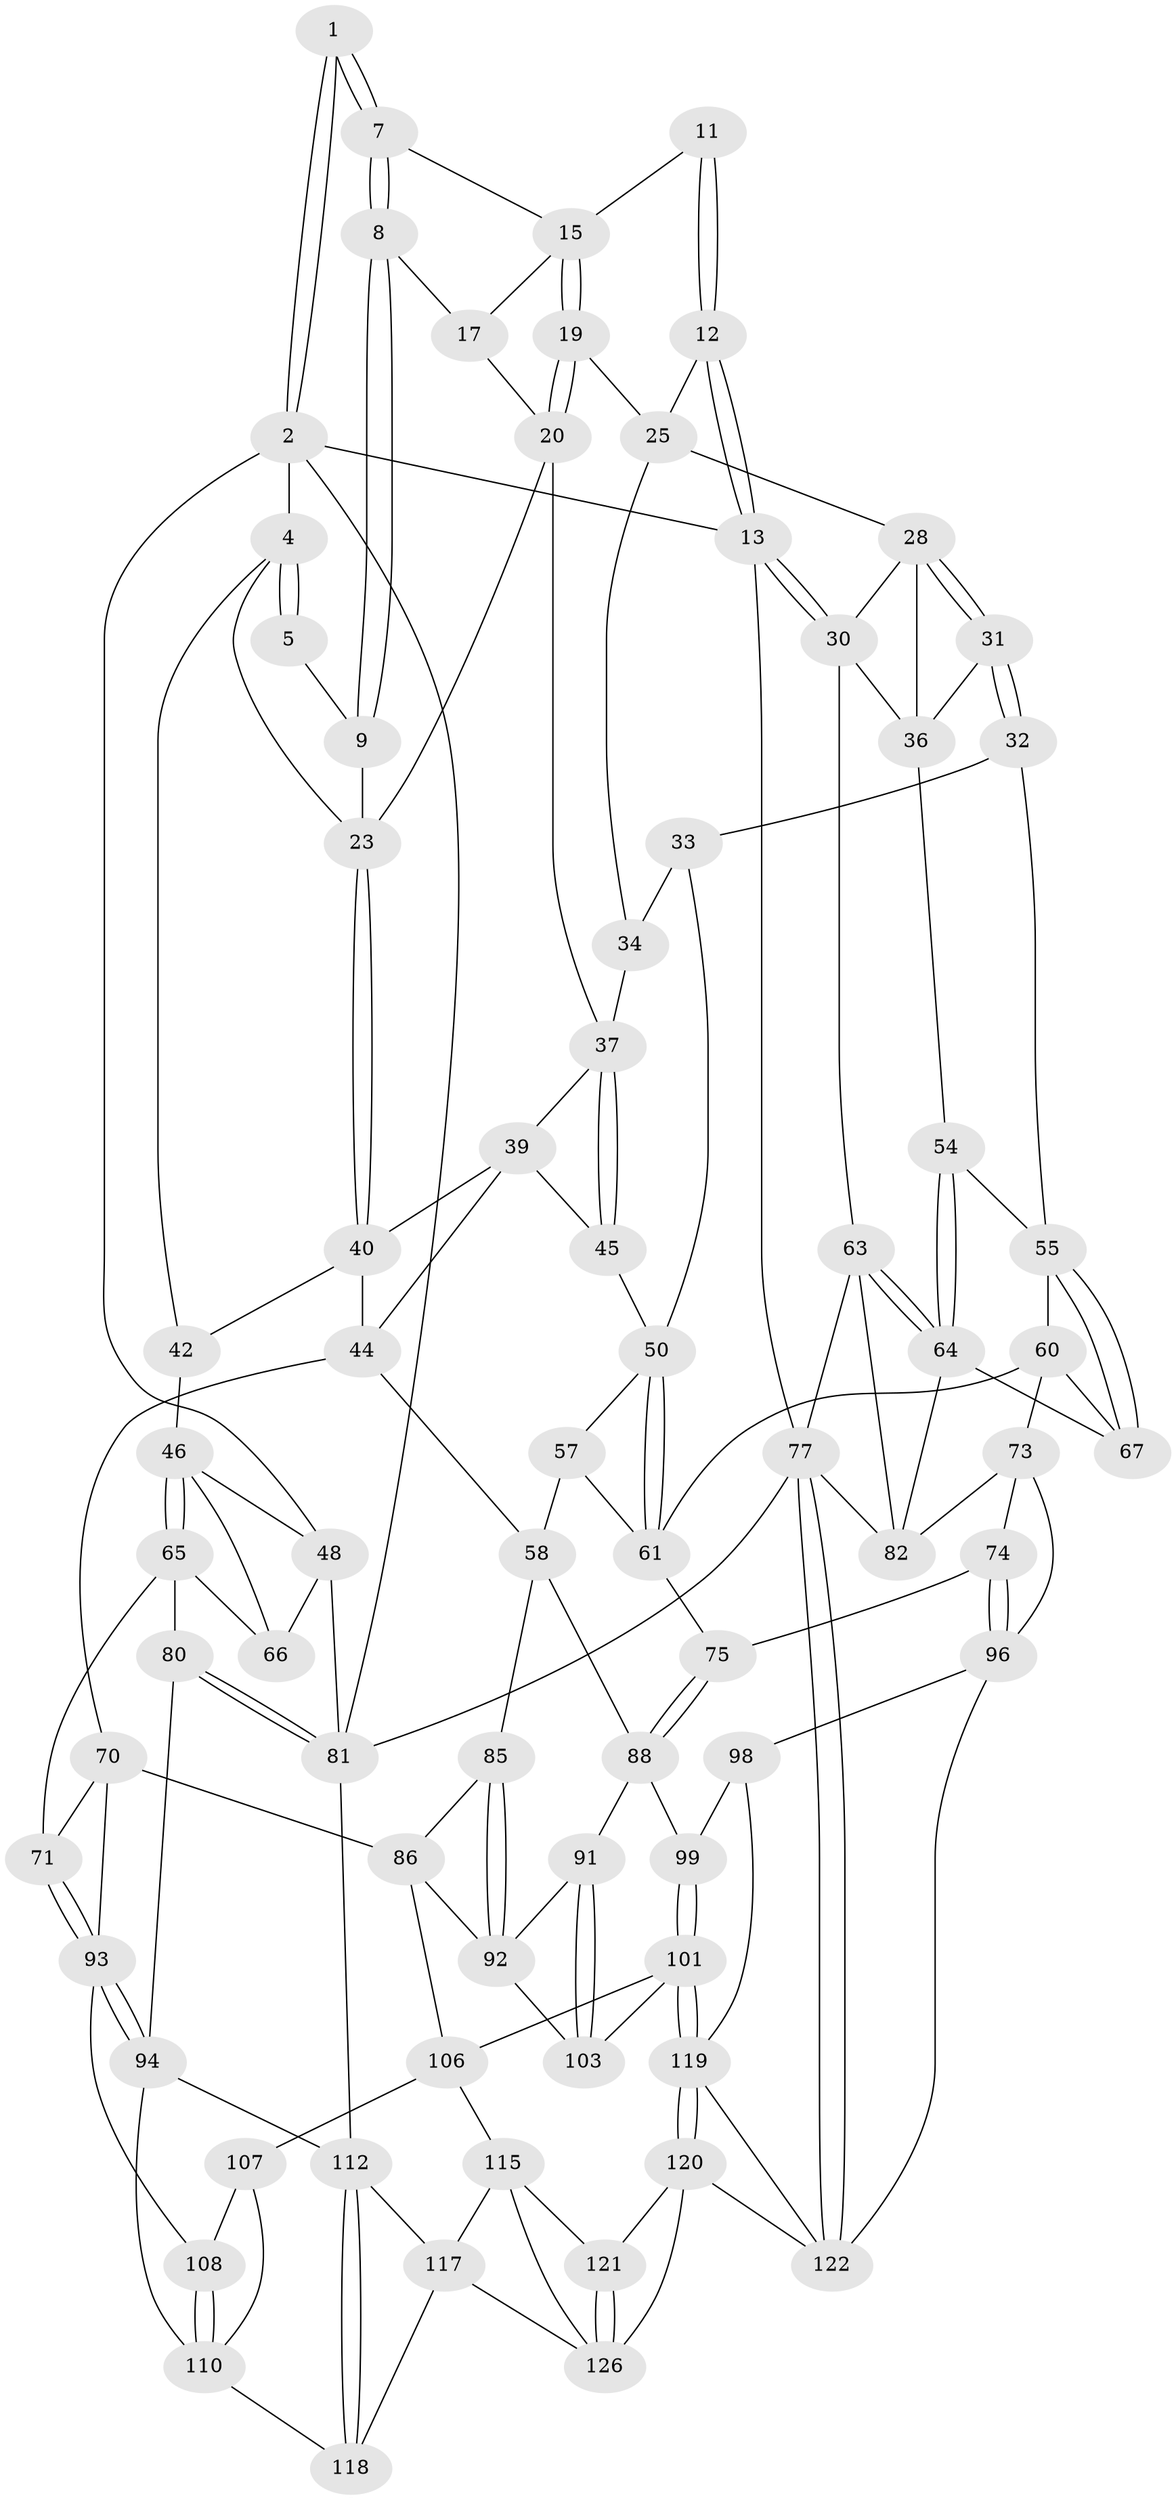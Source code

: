 // Generated by graph-tools (version 1.1) at 2025/52/02/27/25 19:52:42]
// undirected, 77 vertices, 171 edges
graph export_dot {
graph [start="1"]
  node [color=gray90,style=filled];
  1 [pos="+0.08809578955719433+0"];
  2 [pos="+0+0",super="+3"];
  4 [pos="+0.012355513433943586+0.17839497542881255",super="+27"];
  5 [pos="+0.05332270079213462+0.11301095451214588",super="+6"];
  7 [pos="+0.2459335180272057+0",super="+14"];
  8 [pos="+0.2563640939907037+0",super="+18"];
  9 [pos="+0.21423677768208177+0.07389491124336399",super="+10"];
  11 [pos="+0.5379348808652225+0"];
  12 [pos="+0.7359985283656016+0"];
  13 [pos="+1+0"];
  15 [pos="+0.462584362936913+0.04222386945372748",super="+16"];
  17 [pos="+0.3950368340670083+0.04251481997675809",super="+22"];
  19 [pos="+0.46608429563347825+0.12470520049304953"];
  20 [pos="+0.42212873892816305+0.1490475796571082",super="+21"];
  23 [pos="+0.26074420223419636+0.161415876482308",super="+24"];
  25 [pos="+0.742723687870514+0",super="+26"];
  28 [pos="+0.7572416062904822+0",super="+29"];
  30 [pos="+1+0.0016574252723312991",super="+52"];
  31 [pos="+0.8192097893512941+0.2155153944604846"];
  32 [pos="+0.8076139793331968+0.22713706212230123"];
  33 [pos="+0.8052504660735367+0.2283900446032539",super="+49"];
  34 [pos="+0.5821236673242057+0.2603044512396477",super="+35"];
  36 [pos="+0.8950115483628339+0.23696707510897846",super="+53"];
  37 [pos="+0.5696123724548326+0.26764647409186365",super="+38"];
  39 [pos="+0.3969297277093329+0.2364760472567328",super="+43"];
  40 [pos="+0.28622467724500117+0.20760911725965692",super="+41"];
  42 [pos="+0.2170946771001373+0.4067159539386825"];
  44 [pos="+0.26410560946471284+0.4341656577847627",super="+59"];
  45 [pos="+0.5087282090661744+0.31467681789634583"];
  46 [pos="+0.1468606963123789+0.414126913763547",super="+47"];
  48 [pos="+0+0.2964286068451832",super="+76"];
  50 [pos="+0.6593138000357405+0.4432627063462203",super="+51"];
  54 [pos="+0.9124693527608049+0.45361593658732946"];
  55 [pos="+0.8670344184004882+0.4754350211931238",super="+56"];
  57 [pos="+0.5047129094451357+0.3680648694175097"];
  58 [pos="+0.30899572843749057+0.4721341422058264",super="+84"];
  60 [pos="+0.7040312016686154+0.4915792319006408",super="+68"];
  61 [pos="+0.6604300320058363+0.47002664910599723",super="+62"];
  63 [pos="+1+0.5596792728521269",super="+79"];
  64 [pos="+0.9874456268563168+0.5902660935278934",super="+69"];
  65 [pos="+0.05428388129741711+0.5572999901562486",super="+72"];
  66 [pos="+0.04158338724230755+0.5511199755897942"];
  67 [pos="+0.8481356161530936+0.5022651528888729"];
  70 [pos="+0.1920956379314975+0.5455668789140079",super="+87"];
  71 [pos="+0.13273259961715703+0.6001469632823423"];
  73 [pos="+0.745475968051917+0.5506205427579569",super="+83"];
  74 [pos="+0.6263930790041836+0.6224525311313286"];
  75 [pos="+0.5268086749446024+0.5488448730739952"];
  77 [pos="+1+1",super="+78"];
  80 [pos="+0+0.7063312749161561"];
  81 [pos="+0+0.7412507289267085",super="+89"];
  82 [pos="+0.8425157953427669+0.74805938889447",super="+100"];
  85 [pos="+0.32111663519150013+0.541262509890892"];
  86 [pos="+0.2358831918780808+0.6771096194739565",super="+105"];
  88 [pos="+0.49422198107956633+0.5675952630406966",super="+90"];
  91 [pos="+0.44956496676684077+0.646779391943376"];
  92 [pos="+0.32917928823223275+0.6872906390508324",super="+104"];
  93 [pos="+0.13665295446430156+0.7106716752829219",super="+95"];
  94 [pos="+0.08992346481135972+0.7310375448330894",super="+111"];
  96 [pos="+0.7666746453585491+0.7591814306113833",super="+97"];
  98 [pos="+0.7151210836272246+0.7844005843341508"];
  99 [pos="+0.533789664953697+0.658872610057723"];
  101 [pos="+0.5192860505517983+0.8298492019851134",super="+102"];
  103 [pos="+0.42896834404898837+0.7362454217074117"];
  106 [pos="+0.30854638739438517+0.7913734556352642",super="+109"];
  107 [pos="+0.2289347858162766+0.7804730893861451"];
  108 [pos="+0.1788600795359455+0.741718640227161"];
  110 [pos="+0.16100319949919045+0.8558562201076164",super="+114"];
  112 [pos="+0+1",super="+113"];
  115 [pos="+0.32364763222883164+0.8348019605791176",super="+116"];
  117 [pos="+0.2637308576447882+0.9181900241786662",super="+128"];
  118 [pos="+0.18503593783755262+0.8951059513485495"];
  119 [pos="+0.5347254973204071+0.8489808171936855",super="+124"];
  120 [pos="+0.5127978973507501+0.884844269888511",super="+125"];
  121 [pos="+0.47574792650910025+0.9000596539063017"];
  122 [pos="+0.7971736677921298+1",super="+123"];
  126 [pos="+0.33116779513451655+0.9925060463102093",super="+127"];
  1 -- 2;
  1 -- 2;
  1 -- 7;
  1 -- 7;
  2 -- 13;
  2 -- 81;
  2 -- 48;
  2 -- 4;
  4 -- 5;
  4 -- 5;
  4 -- 42;
  4 -- 23;
  5 -- 9 [weight=2];
  7 -- 8;
  7 -- 8;
  7 -- 15;
  8 -- 9;
  8 -- 9;
  8 -- 17 [weight=2];
  9 -- 23;
  11 -- 12;
  11 -- 12;
  11 -- 15;
  12 -- 13;
  12 -- 13;
  12 -- 25;
  13 -- 30;
  13 -- 30;
  13 -- 77;
  15 -- 19;
  15 -- 19;
  15 -- 17;
  17 -- 20;
  19 -- 20;
  19 -- 20;
  19 -- 25;
  20 -- 37;
  20 -- 23;
  23 -- 40;
  23 -- 40;
  25 -- 28;
  25 -- 34;
  28 -- 31;
  28 -- 31;
  28 -- 36;
  28 -- 30;
  30 -- 63;
  30 -- 36;
  31 -- 32;
  31 -- 32;
  31 -- 36;
  32 -- 33;
  32 -- 55;
  33 -- 34 [weight=2];
  33 -- 50;
  34 -- 37;
  36 -- 54;
  37 -- 45;
  37 -- 45;
  37 -- 39;
  39 -- 40;
  39 -- 44;
  39 -- 45;
  40 -- 42;
  40 -- 44;
  42 -- 46;
  44 -- 58;
  44 -- 70;
  45 -- 50;
  46 -- 65;
  46 -- 65;
  46 -- 48;
  46 -- 66;
  48 -- 81;
  48 -- 66;
  50 -- 61;
  50 -- 61;
  50 -- 57;
  54 -- 55;
  54 -- 64;
  54 -- 64;
  55 -- 67;
  55 -- 67;
  55 -- 60;
  57 -- 58;
  57 -- 61;
  58 -- 88;
  58 -- 85;
  60 -- 61;
  60 -- 73;
  60 -- 67;
  61 -- 75;
  63 -- 64;
  63 -- 64;
  63 -- 82;
  63 -- 77;
  64 -- 82;
  64 -- 67;
  65 -- 66;
  65 -- 80;
  65 -- 71;
  70 -- 71;
  70 -- 86;
  70 -- 93;
  71 -- 93;
  71 -- 93;
  73 -- 74;
  73 -- 96;
  73 -- 82;
  74 -- 75;
  74 -- 96;
  74 -- 96;
  75 -- 88;
  75 -- 88;
  77 -- 122;
  77 -- 122;
  77 -- 81;
  77 -- 82;
  80 -- 81;
  80 -- 81;
  80 -- 94;
  81 -- 112;
  85 -- 86;
  85 -- 92;
  85 -- 92;
  86 -- 106;
  86 -- 92;
  88 -- 91;
  88 -- 99;
  91 -- 92;
  91 -- 103;
  91 -- 103;
  92 -- 103;
  93 -- 94;
  93 -- 94;
  93 -- 108;
  94 -- 112;
  94 -- 110;
  96 -- 98;
  96 -- 122;
  98 -- 99;
  98 -- 119;
  99 -- 101;
  99 -- 101;
  101 -- 119;
  101 -- 119;
  101 -- 106;
  101 -- 103;
  106 -- 107;
  106 -- 115;
  107 -- 108;
  107 -- 110;
  108 -- 110;
  108 -- 110;
  110 -- 118;
  112 -- 118;
  112 -- 118;
  112 -- 117;
  115 -- 121;
  115 -- 117;
  115 -- 126;
  117 -- 118;
  117 -- 126;
  119 -- 120;
  119 -- 120;
  119 -- 122;
  120 -- 121;
  120 -- 122;
  120 -- 126;
  121 -- 126;
  121 -- 126;
}
